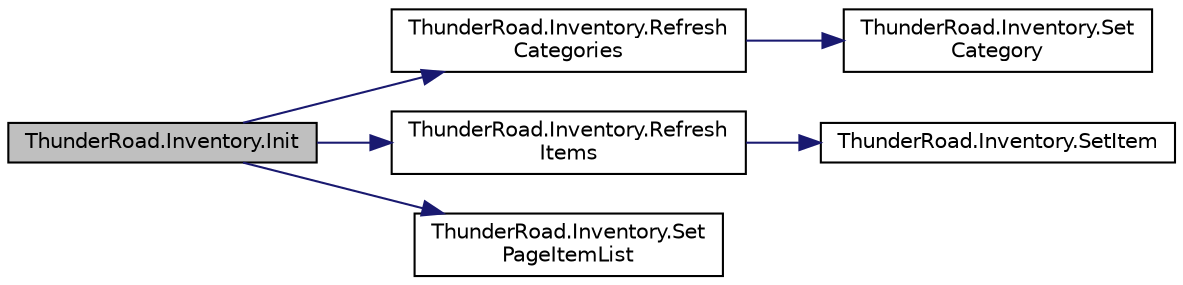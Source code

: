 digraph "ThunderRoad.Inventory.Init"
{
 // LATEX_PDF_SIZE
  edge [fontname="Helvetica",fontsize="10",labelfontname="Helvetica",labelfontsize="10"];
  node [fontname="Helvetica",fontsize="10",shape=record];
  rankdir="LR";
  Node1 [label="ThunderRoad.Inventory.Init",height=0.2,width=0.4,color="black", fillcolor="grey75", style="filled", fontcolor="black",tooltip="Initializes this instance."];
  Node1 -> Node2 [color="midnightblue",fontsize="10",style="solid",fontname="Helvetica"];
  Node2 [label="ThunderRoad.Inventory.Refresh\lCategories",height=0.2,width=0.4,color="black", fillcolor="white", style="filled",URL="$class_thunder_road_1_1_inventory.html#af156def5e899da0eb165a3a64dcdee32",tooltip="Refreshes the categories."];
  Node2 -> Node3 [color="midnightblue",fontsize="10",style="solid",fontname="Helvetica"];
  Node3 [label="ThunderRoad.Inventory.Set\lCategory",height=0.2,width=0.4,color="black", fillcolor="white", style="filled",URL="$class_thunder_road_1_1_inventory.html#a7e3e3077b661bb13e4707d8b602fced3",tooltip=" "];
  Node1 -> Node4 [color="midnightblue",fontsize="10",style="solid",fontname="Helvetica"];
  Node4 [label="ThunderRoad.Inventory.Refresh\lItems",height=0.2,width=0.4,color="black", fillcolor="white", style="filled",URL="$class_thunder_road_1_1_inventory.html#ad39d44c9bc1bd65971aa35bce5163c61",tooltip=" "];
  Node4 -> Node5 [color="midnightblue",fontsize="10",style="solid",fontname="Helvetica"];
  Node5 [label="ThunderRoad.Inventory.SetItem",height=0.2,width=0.4,color="black", fillcolor="white", style="filled",URL="$class_thunder_road_1_1_inventory.html#a33a3bf336cd97374aab1251c6361c55e",tooltip=" "];
  Node1 -> Node6 [color="midnightblue",fontsize="10",style="solid",fontname="Helvetica"];
  Node6 [label="ThunderRoad.Inventory.Set\lPageItemList",height=0.2,width=0.4,color="black", fillcolor="white", style="filled",URL="$class_thunder_road_1_1_inventory.html#a2068eaeea551142fe1cd023796102fa5",tooltip="Sets the page item list."];
}
